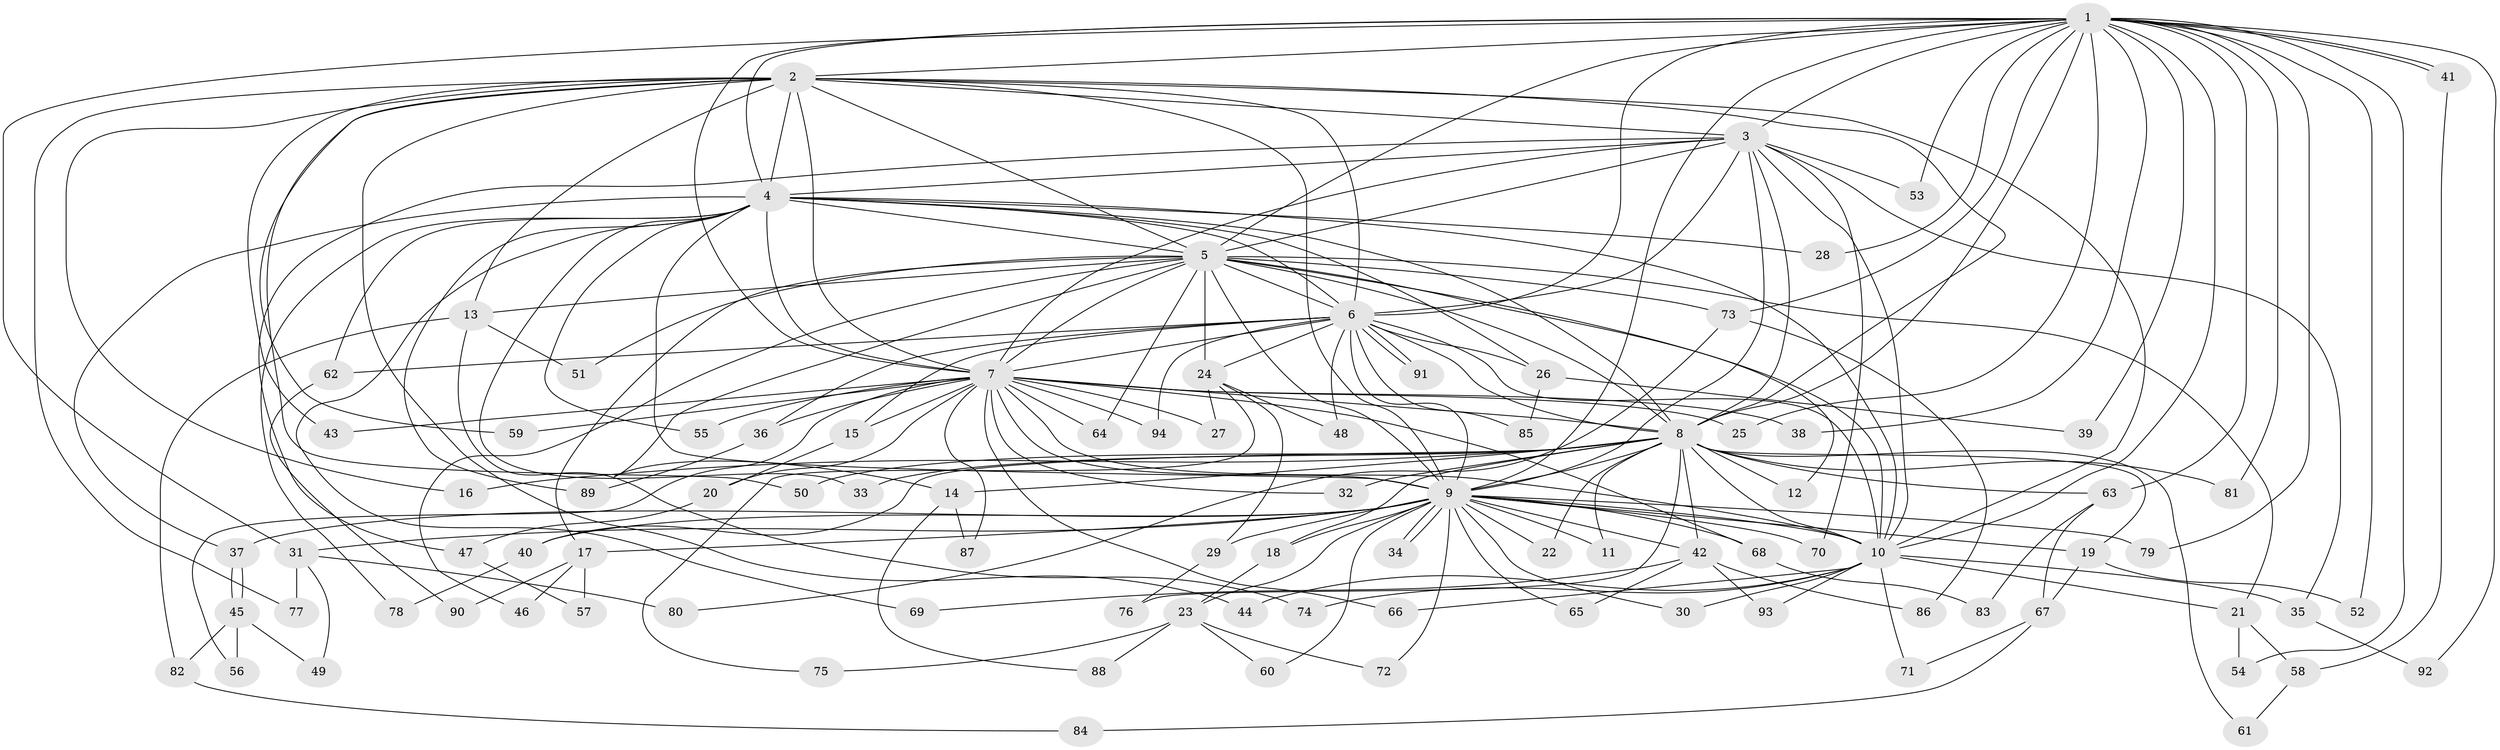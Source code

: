 // Generated by graph-tools (version 1.1) at 2025/25/03/09/25 03:25:49]
// undirected, 94 vertices, 213 edges
graph export_dot {
graph [start="1"]
  node [color=gray90,style=filled];
  1;
  2;
  3;
  4;
  5;
  6;
  7;
  8;
  9;
  10;
  11;
  12;
  13;
  14;
  15;
  16;
  17;
  18;
  19;
  20;
  21;
  22;
  23;
  24;
  25;
  26;
  27;
  28;
  29;
  30;
  31;
  32;
  33;
  34;
  35;
  36;
  37;
  38;
  39;
  40;
  41;
  42;
  43;
  44;
  45;
  46;
  47;
  48;
  49;
  50;
  51;
  52;
  53;
  54;
  55;
  56;
  57;
  58;
  59;
  60;
  61;
  62;
  63;
  64;
  65;
  66;
  67;
  68;
  69;
  70;
  71;
  72;
  73;
  74;
  75;
  76;
  77;
  78;
  79;
  80;
  81;
  82;
  83;
  84;
  85;
  86;
  87;
  88;
  89;
  90;
  91;
  92;
  93;
  94;
  1 -- 2;
  1 -- 3;
  1 -- 4;
  1 -- 5;
  1 -- 6;
  1 -- 7;
  1 -- 8;
  1 -- 9;
  1 -- 10;
  1 -- 25;
  1 -- 28;
  1 -- 31;
  1 -- 38;
  1 -- 39;
  1 -- 41;
  1 -- 41;
  1 -- 52;
  1 -- 53;
  1 -- 54;
  1 -- 63;
  1 -- 73;
  1 -- 79;
  1 -- 81;
  1 -- 92;
  2 -- 3;
  2 -- 4;
  2 -- 5;
  2 -- 6;
  2 -- 7;
  2 -- 8;
  2 -- 9;
  2 -- 10;
  2 -- 13;
  2 -- 16;
  2 -- 43;
  2 -- 44;
  2 -- 50;
  2 -- 59;
  2 -- 77;
  3 -- 4;
  3 -- 5;
  3 -- 6;
  3 -- 7;
  3 -- 8;
  3 -- 9;
  3 -- 10;
  3 -- 35;
  3 -- 47;
  3 -- 53;
  3 -- 70;
  4 -- 5;
  4 -- 6;
  4 -- 7;
  4 -- 8;
  4 -- 9;
  4 -- 10;
  4 -- 26;
  4 -- 28;
  4 -- 33;
  4 -- 37;
  4 -- 55;
  4 -- 62;
  4 -- 69;
  4 -- 78;
  4 -- 89;
  5 -- 6;
  5 -- 7;
  5 -- 8;
  5 -- 9;
  5 -- 10;
  5 -- 12;
  5 -- 13;
  5 -- 14;
  5 -- 17;
  5 -- 21;
  5 -- 24;
  5 -- 46;
  5 -- 51;
  5 -- 64;
  5 -- 73;
  6 -- 7;
  6 -- 8;
  6 -- 9;
  6 -- 10;
  6 -- 15;
  6 -- 24;
  6 -- 26;
  6 -- 36;
  6 -- 48;
  6 -- 62;
  6 -- 85;
  6 -- 91;
  6 -- 91;
  6 -- 94;
  7 -- 8;
  7 -- 9;
  7 -- 10;
  7 -- 15;
  7 -- 20;
  7 -- 25;
  7 -- 27;
  7 -- 32;
  7 -- 36;
  7 -- 38;
  7 -- 43;
  7 -- 55;
  7 -- 56;
  7 -- 59;
  7 -- 64;
  7 -- 66;
  7 -- 68;
  7 -- 87;
  7 -- 94;
  8 -- 9;
  8 -- 10;
  8 -- 11;
  8 -- 12;
  8 -- 14;
  8 -- 16;
  8 -- 18;
  8 -- 19;
  8 -- 22;
  8 -- 32;
  8 -- 33;
  8 -- 40;
  8 -- 42;
  8 -- 50;
  8 -- 61;
  8 -- 63;
  8 -- 76;
  8 -- 81;
  9 -- 10;
  9 -- 11;
  9 -- 17;
  9 -- 18;
  9 -- 19;
  9 -- 22;
  9 -- 23;
  9 -- 29;
  9 -- 30;
  9 -- 31;
  9 -- 34;
  9 -- 34;
  9 -- 37;
  9 -- 40;
  9 -- 42;
  9 -- 60;
  9 -- 65;
  9 -- 68;
  9 -- 70;
  9 -- 72;
  9 -- 79;
  10 -- 21;
  10 -- 30;
  10 -- 35;
  10 -- 44;
  10 -- 66;
  10 -- 71;
  10 -- 74;
  10 -- 93;
  13 -- 51;
  13 -- 74;
  13 -- 82;
  14 -- 87;
  14 -- 88;
  15 -- 20;
  17 -- 46;
  17 -- 57;
  17 -- 90;
  18 -- 23;
  19 -- 52;
  19 -- 67;
  20 -- 47;
  21 -- 54;
  21 -- 58;
  23 -- 60;
  23 -- 72;
  23 -- 75;
  23 -- 88;
  24 -- 27;
  24 -- 29;
  24 -- 48;
  24 -- 75;
  26 -- 39;
  26 -- 85;
  29 -- 76;
  31 -- 49;
  31 -- 77;
  31 -- 80;
  35 -- 92;
  36 -- 89;
  37 -- 45;
  37 -- 45;
  40 -- 78;
  41 -- 58;
  42 -- 65;
  42 -- 69;
  42 -- 86;
  42 -- 93;
  45 -- 49;
  45 -- 56;
  45 -- 82;
  47 -- 57;
  58 -- 61;
  62 -- 90;
  63 -- 67;
  63 -- 83;
  67 -- 71;
  67 -- 84;
  68 -- 83;
  73 -- 80;
  73 -- 86;
  82 -- 84;
}
